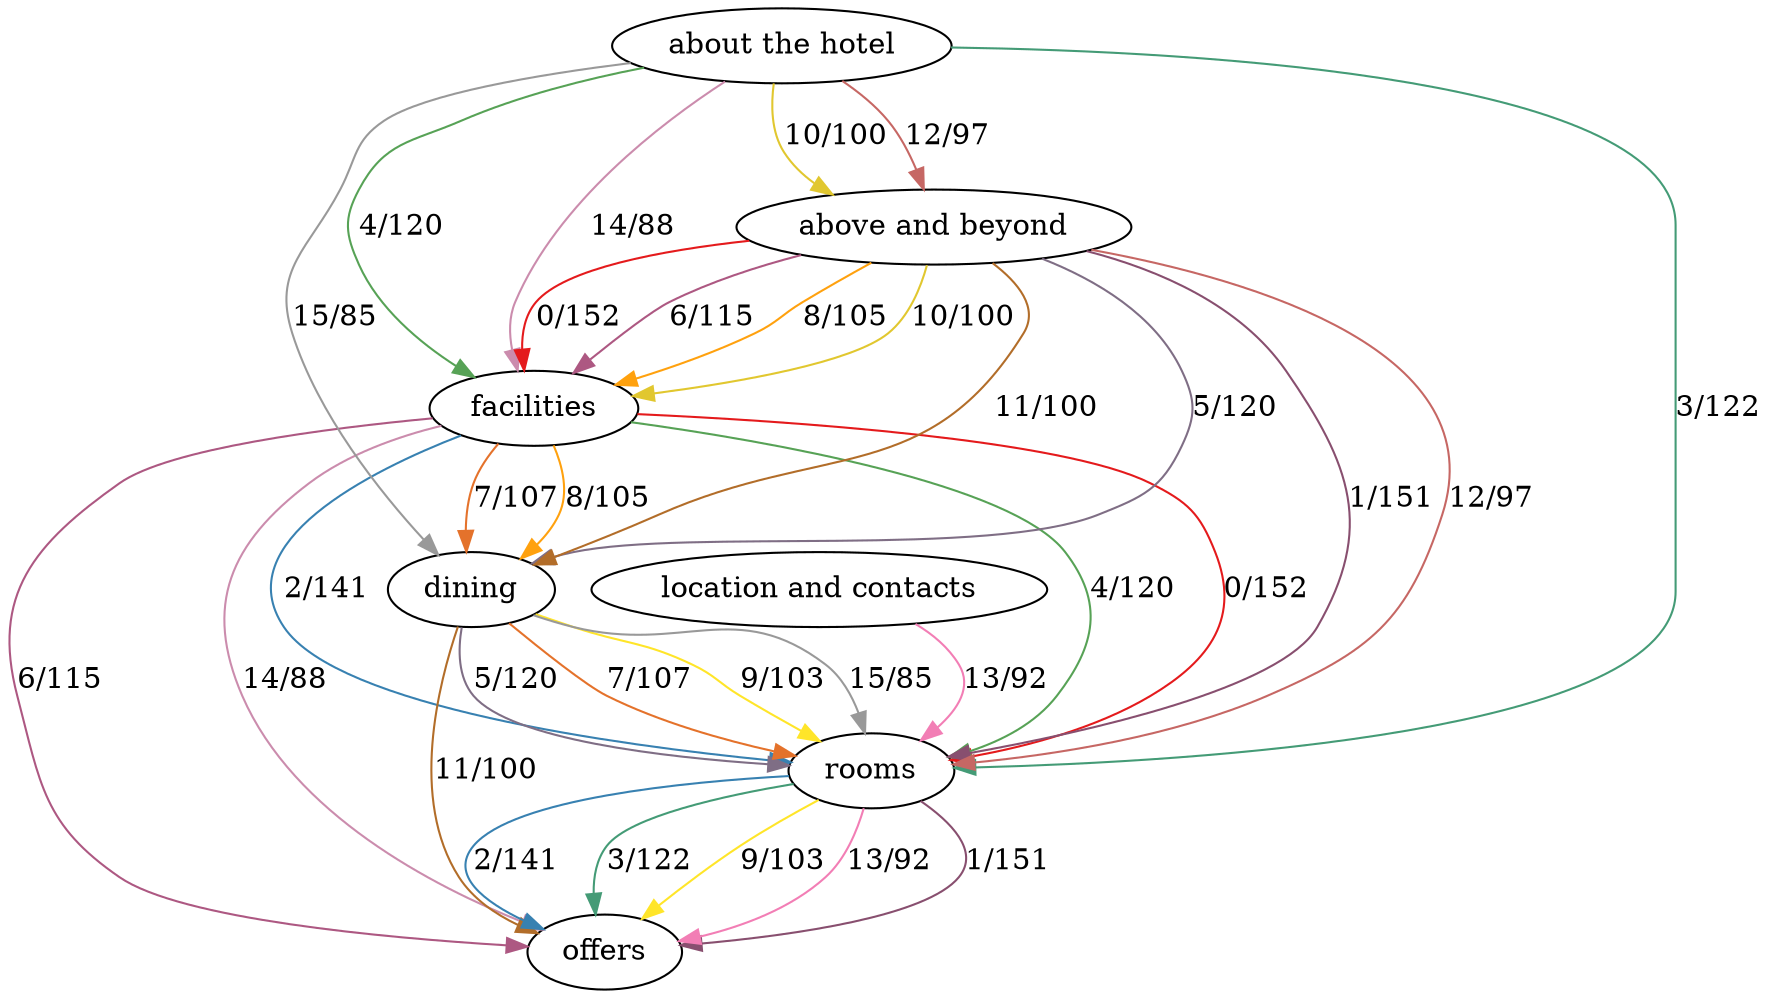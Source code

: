 digraph "" {
layout="dot";
facilities;
"about the hotel";
dining;
offers;
rooms;
"above and beyond";
"location and contacts";
facilities -> dining  [color="#e4722b", key=0, label="7/107", weight=107];
facilities -> dining  [color="#ffa10e", key=1, label="8/105", weight=105];
facilities -> offers  [color="#ad5882", key=0, label="6/115", weight=115];
facilities -> offers  [color="#cb8cad", key=1, label="14/88", weight=88];
facilities -> rooms  [color="#e41a1c", key=0, label="0/152", weight=152];
facilities -> rooms  [color="#3881b1", key=1, label="2/141", weight=141];
facilities -> rooms  [color="#57a256", key=2, label="4/120", weight=120];
"about the hotel" -> dining  [color="#999999", key=0, label="15/85", weight=85];
"about the hotel" -> facilities  [color="#57a256", key=0, label="4/120", weight=120];
"about the hotel" -> facilities  [color="#cb8cad", key=1, label="14/88", weight=88];
"about the hotel" -> rooms  [color="#449b76", key=0, label="3/122", weight=122];
"about the hotel" -> "above and beyond"  [color="#e1c72f", key=0, label="10/100", weight=100];
"about the hotel" -> "above and beyond"  [color="#c66764", key=1, label="12/97", weight=97];
dining -> offers  [color="#b26d29", key=0, label="11/100", weight=100];
dining -> rooms  [color="#7f6e85", key=0, label="5/120", weight=120];
dining -> rooms  [color="#e4722b", key=1, label="7/107", weight=107];
dining -> rooms  [color="#ffe529", key=2, label="9/103", weight=103];
dining -> rooms  [color="#999999", key=3, label="15/85", weight=85];
rooms -> offers  [color="#884f6f", key=0, label="1/151", weight=151];
rooms -> offers  [color="#3881b1", key=1, label="2/141", weight=141];
rooms -> offers  [color="#449b76", key=2, label="3/122", weight=122];
rooms -> offers  [color="#ffe529", key=3, label="9/103", weight=103];
rooms -> offers  [color="#f27eb5", key=4, label="13/92", weight=92];
"above and beyond" -> facilities  [color="#e41a1c", key=0, label="0/152", weight=152];
"above and beyond" -> facilities  [color="#ad5882", key=1, label="6/115", weight=115];
"above and beyond" -> facilities  [color="#ffa10e", key=2, label="8/105", weight=105];
"above and beyond" -> facilities  [color="#e1c72f", key=3, label="10/100", weight=100];
"above and beyond" -> rooms  [color="#884f6f", key=0, label="1/151", weight=151];
"above and beyond" -> rooms  [color="#c66764", key=1, label="12/97", weight=97];
"above and beyond" -> dining  [color="#7f6e85", key=0, label="5/120", weight=120];
"above and beyond" -> dining  [color="#b26d29", key=1, label="11/100", weight=100];
"location and contacts" -> rooms  [color="#f27eb5", key=0, label="13/92", weight=92];
}